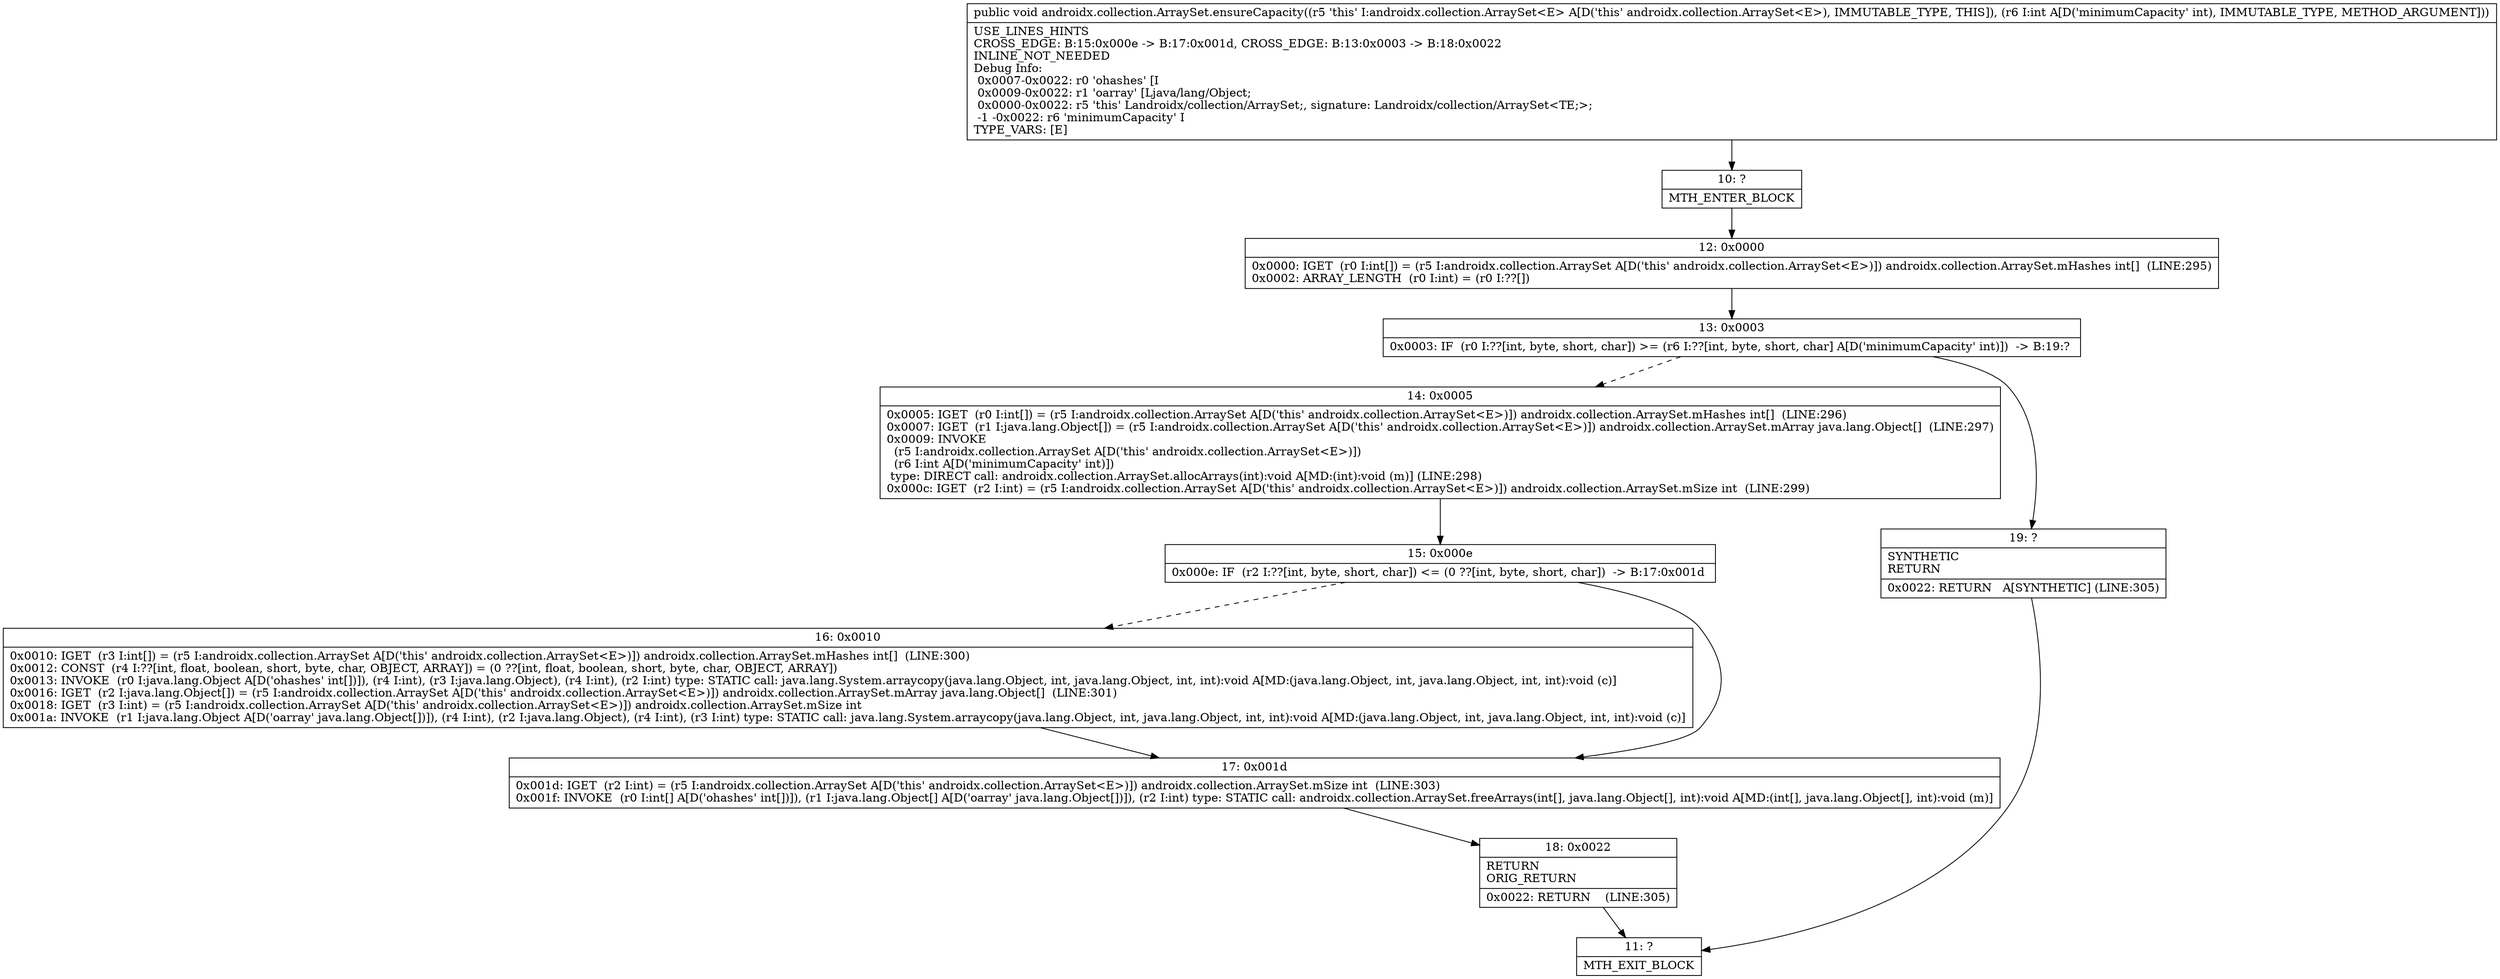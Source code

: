 digraph "CFG forandroidx.collection.ArraySet.ensureCapacity(I)V" {
Node_10 [shape=record,label="{10\:\ ?|MTH_ENTER_BLOCK\l}"];
Node_12 [shape=record,label="{12\:\ 0x0000|0x0000: IGET  (r0 I:int[]) = (r5 I:androidx.collection.ArraySet A[D('this' androidx.collection.ArraySet\<E\>)]) androidx.collection.ArraySet.mHashes int[]  (LINE:295)\l0x0002: ARRAY_LENGTH  (r0 I:int) = (r0 I:??[]) \l}"];
Node_13 [shape=record,label="{13\:\ 0x0003|0x0003: IF  (r0 I:??[int, byte, short, char]) \>= (r6 I:??[int, byte, short, char] A[D('minimumCapacity' int)])  \-\> B:19:? \l}"];
Node_14 [shape=record,label="{14\:\ 0x0005|0x0005: IGET  (r0 I:int[]) = (r5 I:androidx.collection.ArraySet A[D('this' androidx.collection.ArraySet\<E\>)]) androidx.collection.ArraySet.mHashes int[]  (LINE:296)\l0x0007: IGET  (r1 I:java.lang.Object[]) = (r5 I:androidx.collection.ArraySet A[D('this' androidx.collection.ArraySet\<E\>)]) androidx.collection.ArraySet.mArray java.lang.Object[]  (LINE:297)\l0x0009: INVOKE  \l  (r5 I:androidx.collection.ArraySet A[D('this' androidx.collection.ArraySet\<E\>)])\l  (r6 I:int A[D('minimumCapacity' int)])\l type: DIRECT call: androidx.collection.ArraySet.allocArrays(int):void A[MD:(int):void (m)] (LINE:298)\l0x000c: IGET  (r2 I:int) = (r5 I:androidx.collection.ArraySet A[D('this' androidx.collection.ArraySet\<E\>)]) androidx.collection.ArraySet.mSize int  (LINE:299)\l}"];
Node_15 [shape=record,label="{15\:\ 0x000e|0x000e: IF  (r2 I:??[int, byte, short, char]) \<= (0 ??[int, byte, short, char])  \-\> B:17:0x001d \l}"];
Node_16 [shape=record,label="{16\:\ 0x0010|0x0010: IGET  (r3 I:int[]) = (r5 I:androidx.collection.ArraySet A[D('this' androidx.collection.ArraySet\<E\>)]) androidx.collection.ArraySet.mHashes int[]  (LINE:300)\l0x0012: CONST  (r4 I:??[int, float, boolean, short, byte, char, OBJECT, ARRAY]) = (0 ??[int, float, boolean, short, byte, char, OBJECT, ARRAY]) \l0x0013: INVOKE  (r0 I:java.lang.Object A[D('ohashes' int[])]), (r4 I:int), (r3 I:java.lang.Object), (r4 I:int), (r2 I:int) type: STATIC call: java.lang.System.arraycopy(java.lang.Object, int, java.lang.Object, int, int):void A[MD:(java.lang.Object, int, java.lang.Object, int, int):void (c)]\l0x0016: IGET  (r2 I:java.lang.Object[]) = (r5 I:androidx.collection.ArraySet A[D('this' androidx.collection.ArraySet\<E\>)]) androidx.collection.ArraySet.mArray java.lang.Object[]  (LINE:301)\l0x0018: IGET  (r3 I:int) = (r5 I:androidx.collection.ArraySet A[D('this' androidx.collection.ArraySet\<E\>)]) androidx.collection.ArraySet.mSize int \l0x001a: INVOKE  (r1 I:java.lang.Object A[D('oarray' java.lang.Object[])]), (r4 I:int), (r2 I:java.lang.Object), (r4 I:int), (r3 I:int) type: STATIC call: java.lang.System.arraycopy(java.lang.Object, int, java.lang.Object, int, int):void A[MD:(java.lang.Object, int, java.lang.Object, int, int):void (c)]\l}"];
Node_17 [shape=record,label="{17\:\ 0x001d|0x001d: IGET  (r2 I:int) = (r5 I:androidx.collection.ArraySet A[D('this' androidx.collection.ArraySet\<E\>)]) androidx.collection.ArraySet.mSize int  (LINE:303)\l0x001f: INVOKE  (r0 I:int[] A[D('ohashes' int[])]), (r1 I:java.lang.Object[] A[D('oarray' java.lang.Object[])]), (r2 I:int) type: STATIC call: androidx.collection.ArraySet.freeArrays(int[], java.lang.Object[], int):void A[MD:(int[], java.lang.Object[], int):void (m)]\l}"];
Node_18 [shape=record,label="{18\:\ 0x0022|RETURN\lORIG_RETURN\l|0x0022: RETURN    (LINE:305)\l}"];
Node_11 [shape=record,label="{11\:\ ?|MTH_EXIT_BLOCK\l}"];
Node_19 [shape=record,label="{19\:\ ?|SYNTHETIC\lRETURN\l|0x0022: RETURN   A[SYNTHETIC] (LINE:305)\l}"];
MethodNode[shape=record,label="{public void androidx.collection.ArraySet.ensureCapacity((r5 'this' I:androidx.collection.ArraySet\<E\> A[D('this' androidx.collection.ArraySet\<E\>), IMMUTABLE_TYPE, THIS]), (r6 I:int A[D('minimumCapacity' int), IMMUTABLE_TYPE, METHOD_ARGUMENT]))  | USE_LINES_HINTS\lCROSS_EDGE: B:15:0x000e \-\> B:17:0x001d, CROSS_EDGE: B:13:0x0003 \-\> B:18:0x0022\lINLINE_NOT_NEEDED\lDebug Info:\l  0x0007\-0x0022: r0 'ohashes' [I\l  0x0009\-0x0022: r1 'oarray' [Ljava\/lang\/Object;\l  0x0000\-0x0022: r5 'this' Landroidx\/collection\/ArraySet;, signature: Landroidx\/collection\/ArraySet\<TE;\>;\l  \-1 \-0x0022: r6 'minimumCapacity' I\lTYPE_VARS: [E]\l}"];
MethodNode -> Node_10;Node_10 -> Node_12;
Node_12 -> Node_13;
Node_13 -> Node_14[style=dashed];
Node_13 -> Node_19;
Node_14 -> Node_15;
Node_15 -> Node_16[style=dashed];
Node_15 -> Node_17;
Node_16 -> Node_17;
Node_17 -> Node_18;
Node_18 -> Node_11;
Node_19 -> Node_11;
}

